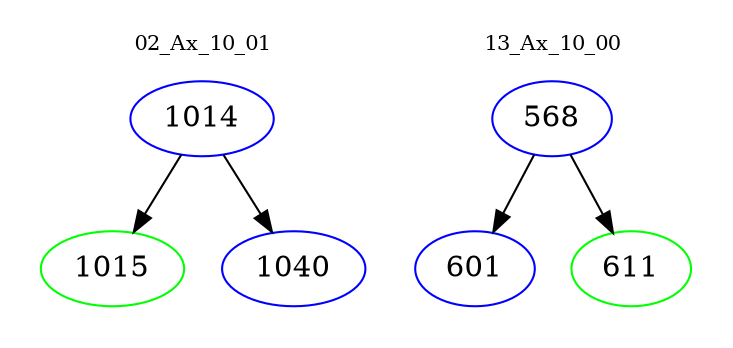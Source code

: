 digraph{
subgraph cluster_0 {
color = white
label = "02_Ax_10_01";
fontsize=10;
T0_1014 [label="1014", color="blue"]
T0_1014 -> T0_1015 [color="black"]
T0_1015 [label="1015", color="green"]
T0_1014 -> T0_1040 [color="black"]
T0_1040 [label="1040", color="blue"]
}
subgraph cluster_1 {
color = white
label = "13_Ax_10_00";
fontsize=10;
T1_568 [label="568", color="blue"]
T1_568 -> T1_601 [color="black"]
T1_601 [label="601", color="blue"]
T1_568 -> T1_611 [color="black"]
T1_611 [label="611", color="green"]
}
}
